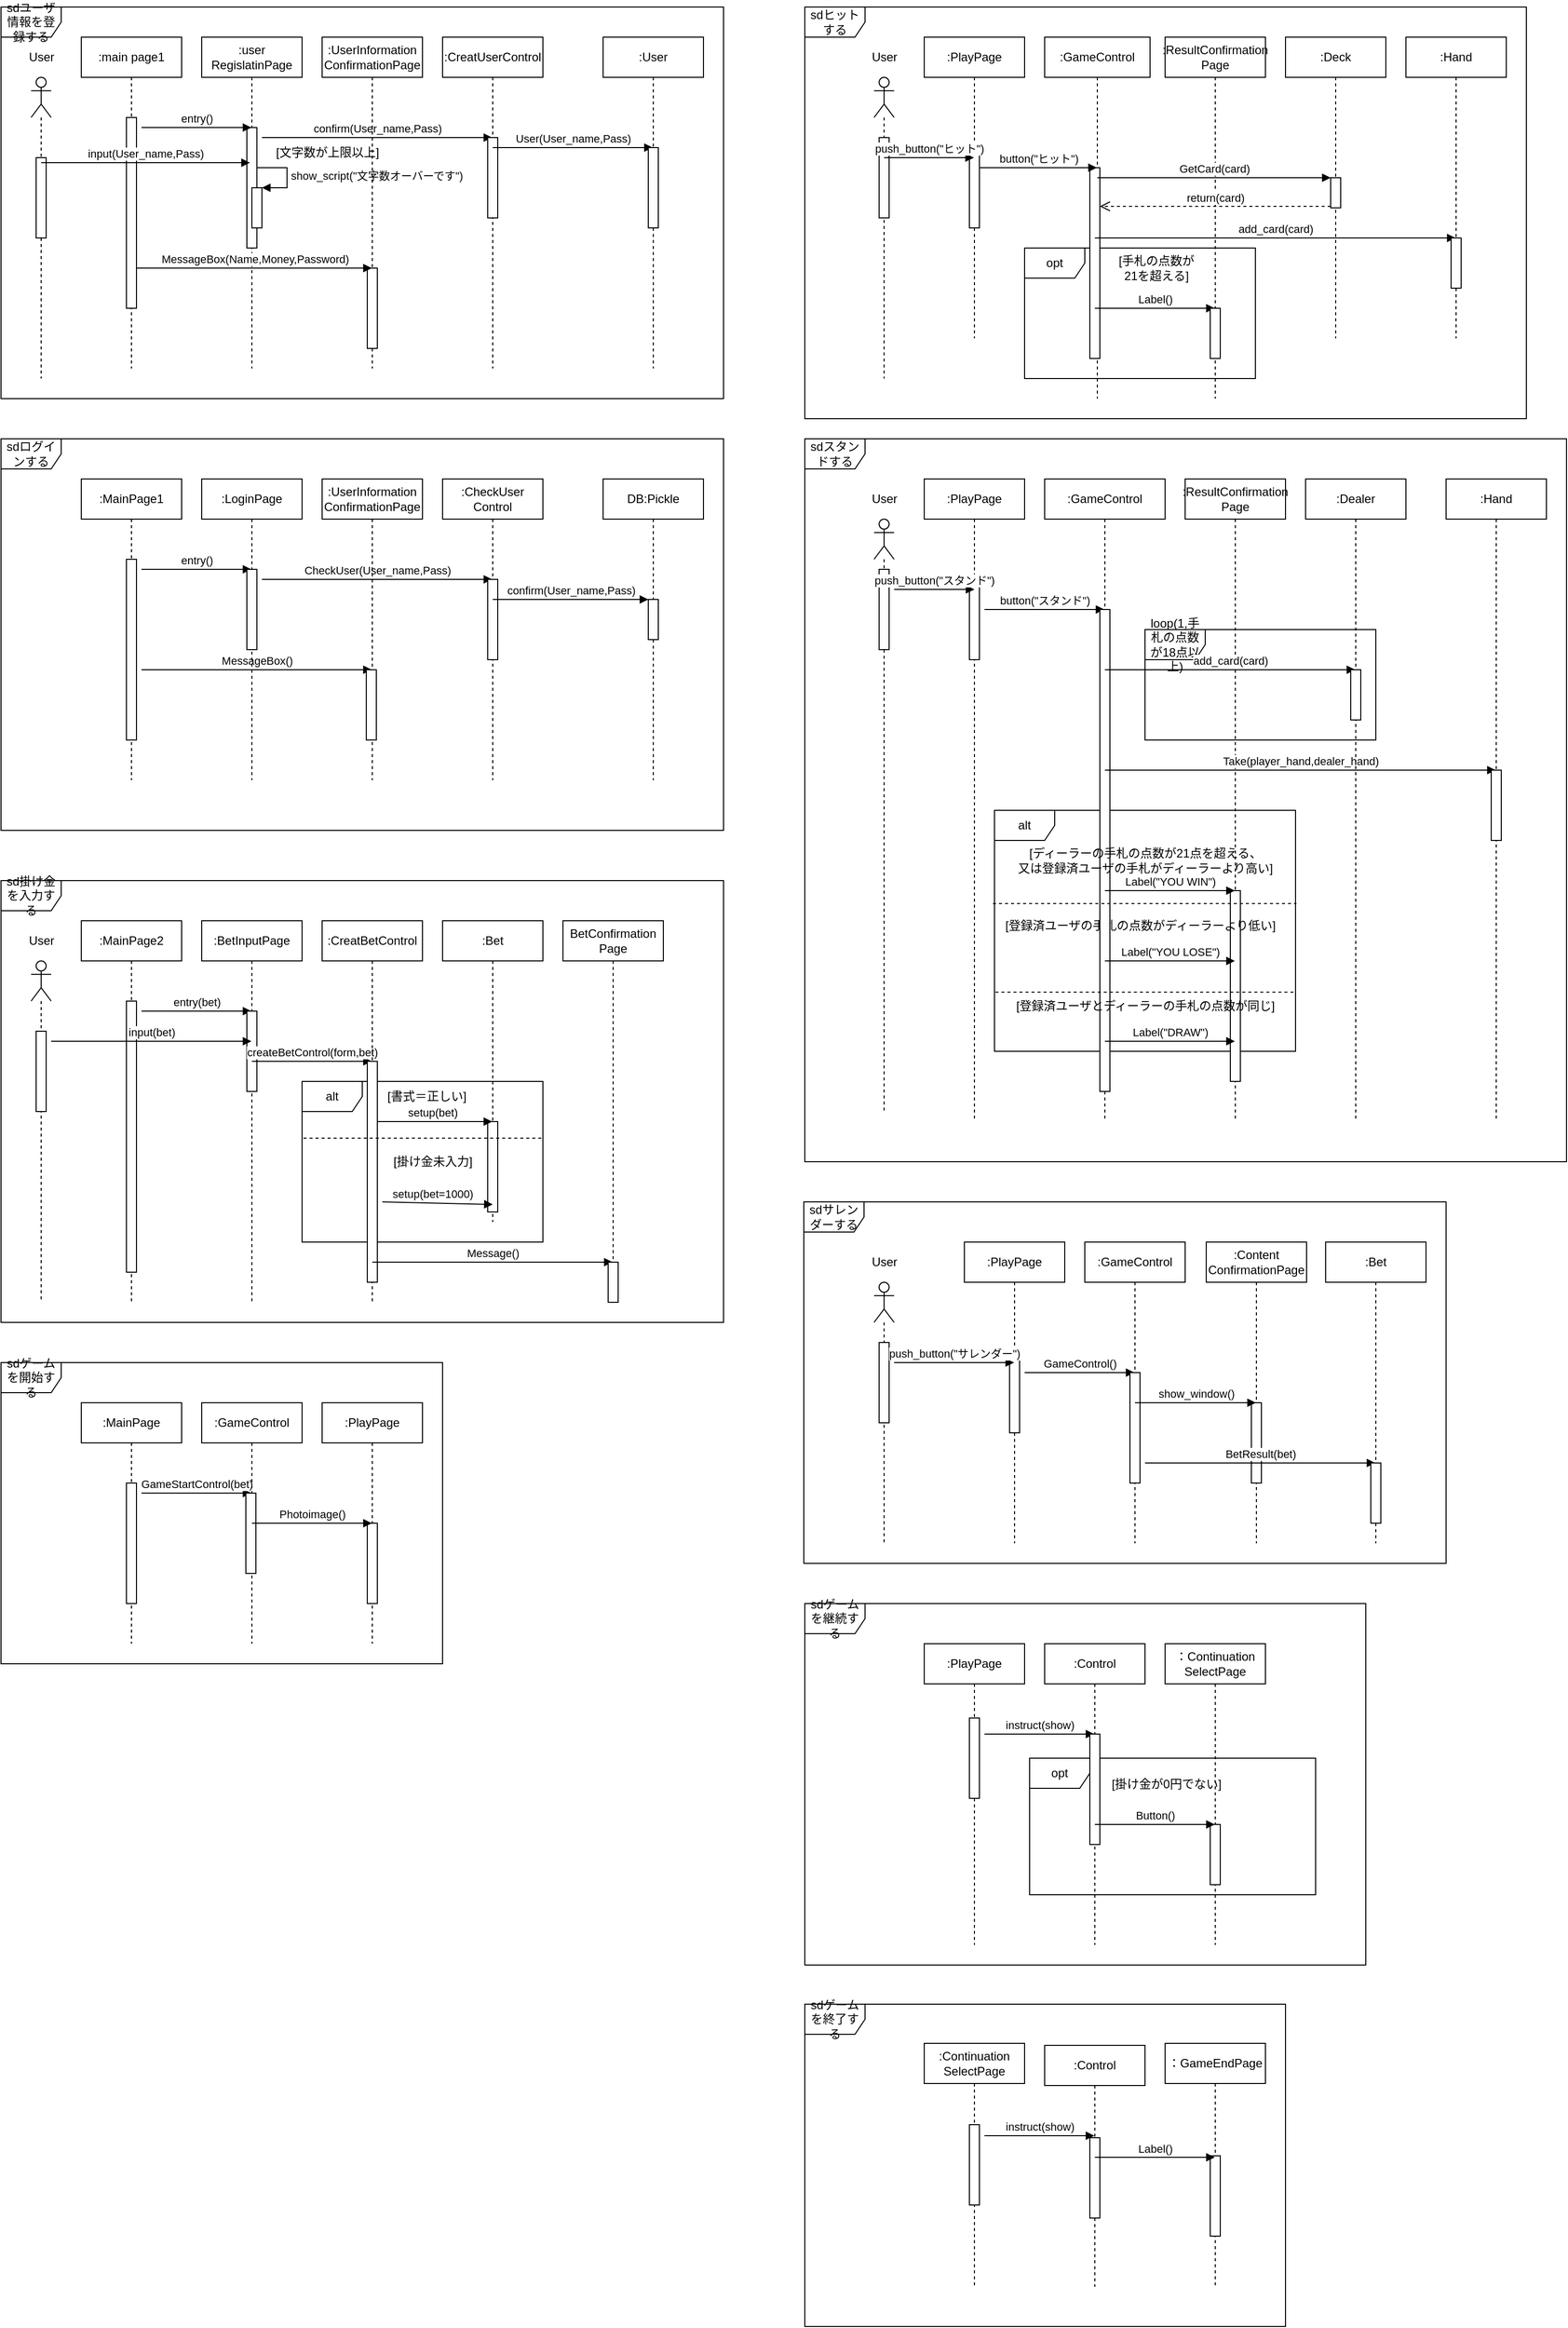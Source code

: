 <mxfile>
    <diagram id="DDbgb1lJPw_GepHiDn29" name="ページ1">
        <mxGraphModel dx="664" dy="449" grid="1" gridSize="10" guides="1" tooltips="1" connect="1" arrows="1" fold="1" page="1" pageScale="1" pageWidth="827" pageHeight="1169" background="#ffffff" math="0" shadow="0">
            <root>
                <mxCell id="0"/>
                <mxCell id="1" parent="0"/>
                <mxCell id="196" value="opt" style="shape=umlFrame;whiteSpace=wrap;html=1;" parent="1" vertex="1">
                    <mxGeometry x="1065" y="1754" width="285" height="136" as="geometry"/>
                </mxCell>
                <mxCell id="252" value="opt" style="shape=umlFrame;whiteSpace=wrap;html=1;" parent="1" vertex="1">
                    <mxGeometry x="1060" y="250" width="230" height="130" as="geometry"/>
                </mxCell>
                <mxCell id="97" value="alt" style="shape=umlFrame;whiteSpace=wrap;html=1;" parent="1" vertex="1">
                    <mxGeometry x="340" y="1080" width="240" height="160" as="geometry"/>
                </mxCell>
                <mxCell id="153" value="loop(1,手札の点数が18点以上)" style="shape=umlFrame;whiteSpace=wrap;html=1;" parent="1" vertex="1">
                    <mxGeometry x="1180" y="630" width="230" height="110" as="geometry"/>
                </mxCell>
                <mxCell id="253" value="sdヒットする" style="shape=umlFrame;whiteSpace=wrap;html=1;" parent="1" vertex="1">
                    <mxGeometry x="841" y="10" width="719" height="410" as="geometry"/>
                </mxCell>
                <mxCell id="208" value="sdゲームを終了する" style="shape=umlFrame;whiteSpace=wrap;html=1;" parent="1" vertex="1">
                    <mxGeometry x="841" y="1999" width="479" height="321" as="geometry"/>
                </mxCell>
                <mxCell id="199" value="sdゲームを継続する" style="shape=umlFrame;whiteSpace=wrap;html=1;" parent="1" vertex="1">
                    <mxGeometry x="841" y="1600" width="559" height="360" as="geometry"/>
                </mxCell>
                <mxCell id="186" value="sdサレンダーする" style="shape=umlFrame;whiteSpace=wrap;html=1;" parent="1" vertex="1">
                    <mxGeometry x="840" y="1200" width="640" height="360" as="geometry"/>
                </mxCell>
                <mxCell id="167" value="sdスタンドする" style="shape=umlFrame;whiteSpace=wrap;html=1;" parent="1" vertex="1">
                    <mxGeometry x="841" y="440" width="759" height="720" as="geometry"/>
                </mxCell>
                <mxCell id="102" value="sd掛け金を入力する" style="shape=umlFrame;whiteSpace=wrap;html=1;labelBackgroundColor=none;" parent="1" vertex="1">
                    <mxGeometry x="40" y="880" width="720" height="440" as="geometry"/>
                </mxCell>
                <mxCell id="57" value="sdログインする" style="shape=umlFrame;whiteSpace=wrap;html=1;" parent="1" vertex="1">
                    <mxGeometry x="40" y="440" width="720" height="390" as="geometry"/>
                </mxCell>
                <mxCell id="68" value="sdユーザ情報を登録する" style="shape=umlFrame;whiteSpace=wrap;html=1;" parent="1" vertex="1">
                    <mxGeometry x="40" y="10" width="720" height="390" as="geometry"/>
                </mxCell>
                <mxCell id="116" value="sdゲームを開始する" style="shape=umlFrame;whiteSpace=wrap;html=1;" parent="1" vertex="1">
                    <mxGeometry x="40" y="1360" width="440" height="300" as="geometry"/>
                </mxCell>
                <mxCell id="11" value=":main page1" style="shape=umlLifeline;perimeter=lifelinePerimeter;whiteSpace=wrap;html=1;container=1;collapsible=0;recursiveResize=0;outlineConnect=0;" parent="1" vertex="1">
                    <mxGeometry x="120" y="40" width="100" height="330" as="geometry"/>
                </mxCell>
                <mxCell id="15" value="" style="html=1;points=[];perimeter=orthogonalPerimeter;" parent="11" vertex="1">
                    <mxGeometry x="45" y="80" width="10" height="190" as="geometry"/>
                </mxCell>
                <mxCell id="12" value=":user RegislatinPage" style="shape=umlLifeline;perimeter=lifelinePerimeter;whiteSpace=wrap;html=1;container=1;collapsible=0;recursiveResize=0;outlineConnect=0;" parent="1" vertex="1">
                    <mxGeometry x="240" y="40" width="100" height="330" as="geometry"/>
                </mxCell>
                <mxCell id="16" value="" style="html=1;points=[];perimeter=orthogonalPerimeter;" parent="12" vertex="1">
                    <mxGeometry x="45" y="90" width="10" height="120" as="geometry"/>
                </mxCell>
                <mxCell id="20" value="confirm(User_name,Pass)" style="html=1;verticalAlign=bottom;endArrow=block;" parent="12" target="14" edge="1">
                    <mxGeometry width="80" relative="1" as="geometry">
                        <mxPoint x="60" y="100" as="sourcePoint"/>
                        <mxPoint x="140" y="100" as="targetPoint"/>
                    </mxGeometry>
                </mxCell>
                <mxCell id="27" value="" style="html=1;points=[];perimeter=orthogonalPerimeter;" parent="12" vertex="1">
                    <mxGeometry x="50" y="150" width="10" height="40" as="geometry"/>
                </mxCell>
                <mxCell id="28" value="show_script(&quot;文字数オーバーです&quot;)" style="edgeStyle=orthogonalEdgeStyle;html=1;align=left;spacingLeft=2;endArrow=block;rounded=0;entryX=1;entryY=0;" parent="12" target="27" edge="1">
                    <mxGeometry x="0.013" relative="1" as="geometry">
                        <mxPoint x="55" y="130" as="sourcePoint"/>
                        <Array as="points">
                            <mxPoint x="85" y="130"/>
                        </Array>
                        <mxPoint as="offset"/>
                    </mxGeometry>
                </mxCell>
                <mxCell id="13" value=":UserInformation&lt;br&gt;ConfirmationPage" style="shape=umlLifeline;perimeter=lifelinePerimeter;whiteSpace=wrap;html=1;container=1;collapsible=0;recursiveResize=0;outlineConnect=0;" parent="1" vertex="1">
                    <mxGeometry x="360" y="40" width="100" height="330" as="geometry"/>
                </mxCell>
                <mxCell id="32" value="" style="html=1;points=[];perimeter=orthogonalPerimeter;" parent="13" vertex="1">
                    <mxGeometry x="45" y="230" width="10" height="80" as="geometry"/>
                </mxCell>
                <mxCell id="31" value="[文字数が上限以上]" style="text;html=1;align=center;verticalAlign=middle;resizable=0;points=[];autosize=1;strokeColor=none;fillColor=none;" parent="13" vertex="1">
                    <mxGeometry x="-60" y="100" width="130" height="30" as="geometry"/>
                </mxCell>
                <mxCell id="14" value=":CreatUserControl" style="shape=umlLifeline;perimeter=lifelinePerimeter;whiteSpace=wrap;html=1;container=1;collapsible=0;recursiveResize=0;outlineConnect=0;" parent="1" vertex="1">
                    <mxGeometry x="480" y="40" width="100" height="330" as="geometry"/>
                </mxCell>
                <mxCell id="18" value="" style="html=1;points=[];perimeter=orthogonalPerimeter;" parent="14" vertex="1">
                    <mxGeometry x="45" y="100" width="10" height="80" as="geometry"/>
                </mxCell>
                <mxCell id="37" value="User(User_name,Pass)" style="html=1;verticalAlign=bottom;endArrow=block;" parent="14" target="35" edge="1">
                    <mxGeometry width="80" relative="1" as="geometry">
                        <mxPoint x="50" y="110" as="sourcePoint"/>
                        <mxPoint x="130" y="110" as="targetPoint"/>
                    </mxGeometry>
                </mxCell>
                <mxCell id="17" value="entry()" style="html=1;verticalAlign=bottom;endArrow=block;" parent="1" target="12" edge="1">
                    <mxGeometry width="80" relative="1" as="geometry">
                        <mxPoint x="180" y="130" as="sourcePoint"/>
                        <mxPoint x="310" y="130" as="targetPoint"/>
                    </mxGeometry>
                </mxCell>
                <mxCell id="33" value="MessageBox(Name,Money,Password)" style="html=1;verticalAlign=bottom;endArrow=block;" parent="1" target="13" edge="1">
                    <mxGeometry width="80" relative="1" as="geometry">
                        <mxPoint x="175" y="270" as="sourcePoint"/>
                        <mxPoint x="255" y="270" as="targetPoint"/>
                    </mxGeometry>
                </mxCell>
                <mxCell id="35" value=":User" style="shape=umlLifeline;perimeter=lifelinePerimeter;whiteSpace=wrap;html=1;container=1;collapsible=0;recursiveResize=0;outlineConnect=0;" parent="1" vertex="1">
                    <mxGeometry x="640" y="40" width="100" height="330" as="geometry"/>
                </mxCell>
                <mxCell id="36" value="" style="html=1;points=[];perimeter=orthogonalPerimeter;" parent="35" vertex="1">
                    <mxGeometry x="45" y="110" width="10" height="80" as="geometry"/>
                </mxCell>
                <mxCell id="39" value=":MainPage1" style="shape=umlLifeline;perimeter=lifelinePerimeter;whiteSpace=wrap;html=1;container=1;collapsible=0;recursiveResize=0;outlineConnect=0;" parent="1" vertex="1">
                    <mxGeometry x="120" y="480" width="100" height="300" as="geometry"/>
                </mxCell>
                <mxCell id="40" value="" style="html=1;points=[];perimeter=orthogonalPerimeter;" parent="39" vertex="1">
                    <mxGeometry x="45" y="80" width="10" height="180" as="geometry"/>
                </mxCell>
                <mxCell id="44" value="entry()" style="html=1;verticalAlign=bottom;endArrow=block;" parent="39" target="41" edge="1">
                    <mxGeometry width="80" relative="1" as="geometry">
                        <mxPoint x="60" y="90" as="sourcePoint"/>
                        <mxPoint x="140" y="90" as="targetPoint"/>
                    </mxGeometry>
                </mxCell>
                <mxCell id="56" value="MessageBox()" style="html=1;verticalAlign=bottom;endArrow=block;" parent="39" target="54" edge="1">
                    <mxGeometry x="0.002" width="80" relative="1" as="geometry">
                        <mxPoint x="60" y="190" as="sourcePoint"/>
                        <mxPoint x="140" y="190" as="targetPoint"/>
                        <mxPoint as="offset"/>
                    </mxGeometry>
                </mxCell>
                <mxCell id="41" value=":LoginPage" style="shape=umlLifeline;perimeter=lifelinePerimeter;whiteSpace=wrap;html=1;container=1;collapsible=0;recursiveResize=0;outlineConnect=0;" parent="1" vertex="1">
                    <mxGeometry x="240" y="480" width="100" height="300" as="geometry"/>
                </mxCell>
                <mxCell id="42" value="" style="html=1;points=[];perimeter=orthogonalPerimeter;" parent="41" vertex="1">
                    <mxGeometry x="45" y="90" width="10" height="80" as="geometry"/>
                </mxCell>
                <mxCell id="47" value="CheckUser(User_name,Pass)" style="html=1;verticalAlign=bottom;endArrow=block;" parent="41" target="45" edge="1">
                    <mxGeometry width="80" relative="1" as="geometry">
                        <mxPoint x="60" y="100" as="sourcePoint"/>
                        <mxPoint x="140" y="100" as="targetPoint"/>
                    </mxGeometry>
                </mxCell>
                <mxCell id="45" value=":CheckUser&lt;br&gt;Control" style="shape=umlLifeline;perimeter=lifelinePerimeter;whiteSpace=wrap;html=1;container=1;collapsible=0;recursiveResize=0;outlineConnect=0;" parent="1" vertex="1">
                    <mxGeometry x="480" y="480" width="100" height="300" as="geometry"/>
                </mxCell>
                <mxCell id="46" value="" style="html=1;points=[];perimeter=orthogonalPerimeter;" parent="45" vertex="1">
                    <mxGeometry x="45" y="100" width="10" height="80" as="geometry"/>
                </mxCell>
                <mxCell id="48" value="DB:Pickle" style="shape=umlLifeline;perimeter=lifelinePerimeter;whiteSpace=wrap;html=1;container=1;collapsible=0;recursiveResize=0;outlineConnect=0;" parent="1" vertex="1">
                    <mxGeometry x="640" y="480" width="100" height="300" as="geometry"/>
                </mxCell>
                <mxCell id="49" value="" style="html=1;points=[];perimeter=orthogonalPerimeter;" parent="48" vertex="1">
                    <mxGeometry x="45" y="120" width="10" height="40" as="geometry"/>
                </mxCell>
                <mxCell id="50" value="confirm(User_name,Pass)" style="html=1;verticalAlign=bottom;endArrow=block;entryX=0;entryY=0;" parent="1" source="45" target="49" edge="1">
                    <mxGeometry relative="1" as="geometry">
                        <mxPoint x="535" y="600" as="sourcePoint"/>
                    </mxGeometry>
                </mxCell>
                <mxCell id="54" value=":UserInformation&lt;br&gt;ConfirmationPage" style="shape=umlLifeline;perimeter=lifelinePerimeter;whiteSpace=wrap;html=1;container=1;collapsible=0;recursiveResize=0;outlineConnect=0;" parent="1" vertex="1">
                    <mxGeometry x="360" y="480" width="100" height="300" as="geometry"/>
                </mxCell>
                <mxCell id="55" value="" style="html=1;points=[];perimeter=orthogonalPerimeter;" parent="54" vertex="1">
                    <mxGeometry x="44" y="190" width="10" height="70" as="geometry"/>
                </mxCell>
                <mxCell id="58" value=":MainPage2" style="shape=umlLifeline;perimeter=lifelinePerimeter;whiteSpace=wrap;html=1;container=1;collapsible=0;recursiveResize=0;outlineConnect=0;" parent="1" vertex="1">
                    <mxGeometry x="120" y="920" width="100" height="380" as="geometry"/>
                </mxCell>
                <mxCell id="59" value="" style="html=1;points=[];perimeter=orthogonalPerimeter;" parent="58" vertex="1">
                    <mxGeometry x="45" y="80" width="10" height="270" as="geometry"/>
                </mxCell>
                <mxCell id="62" value="entry(bet)" style="html=1;verticalAlign=bottom;endArrow=block;" parent="58" target="60" edge="1">
                    <mxGeometry width="80" relative="1" as="geometry">
                        <mxPoint x="60" y="90" as="sourcePoint"/>
                        <mxPoint x="140" y="90" as="targetPoint"/>
                    </mxGeometry>
                </mxCell>
                <mxCell id="60" value=":BetInputPage" style="shape=umlLifeline;perimeter=lifelinePerimeter;whiteSpace=wrap;html=1;container=1;collapsible=0;recursiveResize=0;outlineConnect=0;" parent="1" vertex="1">
                    <mxGeometry x="240" y="920" width="100" height="380" as="geometry"/>
                </mxCell>
                <mxCell id="61" value="" style="html=1;points=[];perimeter=orthogonalPerimeter;" parent="60" vertex="1">
                    <mxGeometry x="45" y="90" width="10" height="80" as="geometry"/>
                </mxCell>
                <mxCell id="76" value="createBetControl(form,bet)" style="html=1;verticalAlign=bottom;endArrow=block;" parent="60" target="74" edge="1">
                    <mxGeometry width="80" relative="1" as="geometry">
                        <mxPoint x="50" y="140" as="sourcePoint"/>
                        <mxPoint x="130" y="140" as="targetPoint"/>
                    </mxGeometry>
                </mxCell>
                <mxCell id="63" value="" style="shape=umlLifeline;participant=umlActor;perimeter=lifelinePerimeter;whiteSpace=wrap;html=1;container=1;collapsible=0;recursiveResize=0;verticalAlign=top;spacingTop=36;outlineConnect=0;" parent="1" vertex="1">
                    <mxGeometry x="70" y="80" width="20" height="300" as="geometry"/>
                </mxCell>
                <mxCell id="64" value="" style="html=1;points=[];perimeter=orthogonalPerimeter;" parent="63" vertex="1">
                    <mxGeometry x="5" y="80" width="10" height="80" as="geometry"/>
                </mxCell>
                <mxCell id="65" value="input(User_name,Pass)" style="html=1;verticalAlign=bottom;endArrow=block;entryX=0.3;entryY=0.292;entryDx=0;entryDy=0;entryPerimeter=0;" parent="1" source="63" target="16" edge="1">
                    <mxGeometry width="80" relative="1" as="geometry">
                        <mxPoint x="85" y="150" as="sourcePoint"/>
                        <mxPoint x="290" y="170" as="targetPoint"/>
                    </mxGeometry>
                </mxCell>
                <mxCell id="66" value="User" style="text;html=1;align=center;verticalAlign=middle;resizable=0;points=[];autosize=1;strokeColor=none;fillColor=none;" parent="1" vertex="1">
                    <mxGeometry x="55" y="45" width="50" height="30" as="geometry"/>
                </mxCell>
                <mxCell id="69" value="" style="shape=umlLifeline;participant=umlActor;perimeter=lifelinePerimeter;whiteSpace=wrap;html=1;container=1;collapsible=0;recursiveResize=0;verticalAlign=top;spacingTop=36;outlineConnect=0;" parent="1" vertex="1">
                    <mxGeometry x="70" y="960" width="20" height="340" as="geometry"/>
                </mxCell>
                <mxCell id="71" value="" style="html=1;points=[];perimeter=orthogonalPerimeter;" parent="69" vertex="1">
                    <mxGeometry x="5" y="70" width="10" height="80" as="geometry"/>
                </mxCell>
                <mxCell id="70" value="User" style="text;html=1;align=center;verticalAlign=middle;resizable=0;points=[];autosize=1;strokeColor=none;fillColor=none;" parent="1" vertex="1">
                    <mxGeometry x="55" y="925" width="50" height="30" as="geometry"/>
                </mxCell>
                <mxCell id="72" value="input(bet)" style="html=1;verticalAlign=bottom;endArrow=block;" parent="1" target="60" edge="1">
                    <mxGeometry width="80" relative="1" as="geometry">
                        <mxPoint x="90" y="1040" as="sourcePoint"/>
                        <mxPoint x="170" y="1040" as="targetPoint"/>
                    </mxGeometry>
                </mxCell>
                <mxCell id="74" value=":CreatBetControl" style="shape=umlLifeline;perimeter=lifelinePerimeter;whiteSpace=wrap;html=1;container=1;collapsible=0;recursiveResize=0;outlineConnect=0;" parent="1" vertex="1">
                    <mxGeometry x="360" y="920" width="100" height="380" as="geometry"/>
                </mxCell>
                <mxCell id="75" value="" style="html=1;points=[];perimeter=orthogonalPerimeter;" parent="74" vertex="1">
                    <mxGeometry x="45" y="140" width="10" height="220" as="geometry"/>
                </mxCell>
                <mxCell id="262" value="Message()" style="html=1;verticalAlign=bottom;endArrow=block;" parent="74" target="98" edge="1">
                    <mxGeometry x="0.002" width="80" relative="1" as="geometry">
                        <mxPoint x="50" y="340" as="sourcePoint"/>
                        <mxPoint x="130" y="340" as="targetPoint"/>
                        <mxPoint as="offset"/>
                    </mxGeometry>
                </mxCell>
                <mxCell id="77" value=":Bet" style="shape=umlLifeline;perimeter=lifelinePerimeter;whiteSpace=wrap;html=1;container=1;collapsible=0;recursiveResize=0;outlineConnect=0;" parent="1" vertex="1">
                    <mxGeometry x="480" y="920" width="100" height="300" as="geometry"/>
                </mxCell>
                <mxCell id="78" value="" style="html=1;points=[];perimeter=orthogonalPerimeter;" parent="77" vertex="1">
                    <mxGeometry x="45" y="200" width="10" height="90" as="geometry"/>
                </mxCell>
                <mxCell id="86" value="setup(bet)" style="html=1;verticalAlign=bottom;endArrow=block;" parent="77" target="77" edge="1">
                    <mxGeometry x="-0.039" width="80" relative="1" as="geometry">
                        <mxPoint x="-65" y="200" as="sourcePoint"/>
                        <mxPoint x="35" y="200" as="targetPoint"/>
                        <mxPoint as="offset"/>
                    </mxGeometry>
                </mxCell>
                <mxCell id="88" value="setup(bet=1000)" style="html=1;verticalAlign=bottom;endArrow=block;entryX=0.5;entryY=0.917;entryDx=0;entryDy=0;entryPerimeter=0;" parent="77" target="78" edge="1">
                    <mxGeometry x="-0.091" width="80" relative="1" as="geometry">
                        <mxPoint x="-60" y="280" as="sourcePoint"/>
                        <mxPoint x="40" y="280" as="targetPoint"/>
                        <mxPoint as="offset"/>
                    </mxGeometry>
                </mxCell>
                <mxCell id="92" value="" style="endArrow=none;dashed=1;html=1;exitX=0.006;exitY=0.377;exitDx=0;exitDy=0;exitPerimeter=0;entryX=0.998;entryY=0.377;entryDx=0;entryDy=0;entryPerimeter=0;" parent="1" edge="1">
                    <mxGeometry width="50" height="50" relative="1" as="geometry">
                        <mxPoint x="341.44" y="1136.55" as="sourcePoint"/>
                        <mxPoint x="579.52" y="1136.55" as="targetPoint"/>
                    </mxGeometry>
                </mxCell>
                <mxCell id="98" value="BetConfirmation&lt;br&gt;Page" style="shape=umlLifeline;perimeter=lifelinePerimeter;whiteSpace=wrap;html=1;container=1;collapsible=0;recursiveResize=0;outlineConnect=0;" parent="1" vertex="1">
                    <mxGeometry x="600" y="920" width="100" height="380" as="geometry"/>
                </mxCell>
                <mxCell id="99" value="" style="html=1;points=[];perimeter=orthogonalPerimeter;" parent="98" vertex="1">
                    <mxGeometry x="45" y="340" width="10" height="40" as="geometry"/>
                </mxCell>
                <mxCell id="103" value=":MainPage" style="shape=umlLifeline;perimeter=lifelinePerimeter;whiteSpace=wrap;html=1;container=1;collapsible=0;recursiveResize=0;outlineConnect=0;" parent="1" vertex="1">
                    <mxGeometry x="120" y="1400" width="100" height="240" as="geometry"/>
                </mxCell>
                <mxCell id="106" value="" style="html=1;points=[];perimeter=orthogonalPerimeter;" parent="103" vertex="1">
                    <mxGeometry x="45" y="80" width="10" height="120" as="geometry"/>
                </mxCell>
                <mxCell id="111" value="GameStartControl(bet)" style="html=1;verticalAlign=bottom;endArrow=block;" parent="103" target="105" edge="1">
                    <mxGeometry width="80" relative="1" as="geometry">
                        <mxPoint x="60" y="90" as="sourcePoint"/>
                        <mxPoint x="140" y="90" as="targetPoint"/>
                    </mxGeometry>
                </mxCell>
                <mxCell id="104" value=":PlayPage" style="shape=umlLifeline;perimeter=lifelinePerimeter;whiteSpace=wrap;html=1;container=1;collapsible=0;recursiveResize=0;outlineConnect=0;" parent="1" vertex="1">
                    <mxGeometry x="360" y="1400" width="100" height="240" as="geometry"/>
                </mxCell>
                <mxCell id="107" value="" style="html=1;points=[];perimeter=orthogonalPerimeter;" parent="104" vertex="1">
                    <mxGeometry x="45" y="120" width="10" height="80" as="geometry"/>
                </mxCell>
                <mxCell id="105" value=":GameControl" style="shape=umlLifeline;perimeter=lifelinePerimeter;whiteSpace=wrap;html=1;container=1;collapsible=0;recursiveResize=0;outlineConnect=0;" parent="1" vertex="1">
                    <mxGeometry x="240" y="1400" width="100" height="240" as="geometry"/>
                </mxCell>
                <mxCell id="110" value="" style="html=1;points=[];perimeter=orthogonalPerimeter;" parent="105" vertex="1">
                    <mxGeometry x="44" y="90" width="10" height="80" as="geometry"/>
                </mxCell>
                <mxCell id="263" value="Photoimage()" style="html=1;verticalAlign=bottom;endArrow=block;" parent="105" target="104" edge="1">
                    <mxGeometry x="0.004" width="80" relative="1" as="geometry">
                        <mxPoint x="50" y="120" as="sourcePoint"/>
                        <mxPoint x="130" y="120" as="targetPoint"/>
                        <mxPoint as="offset"/>
                    </mxGeometry>
                </mxCell>
                <mxCell id="138" value=":PlayPage" style="shape=umlLifeline;perimeter=lifelinePerimeter;whiteSpace=wrap;html=1;container=1;collapsible=0;recursiveResize=0;outlineConnect=0;" parent="1" vertex="1">
                    <mxGeometry x="960" y="480" width="100" height="640" as="geometry"/>
                </mxCell>
                <mxCell id="142" value="" style="html=1;points=[];perimeter=orthogonalPerimeter;" parent="138" vertex="1">
                    <mxGeometry x="45" y="100" width="10" height="80" as="geometry"/>
                </mxCell>
                <mxCell id="149" value="button(&quot;スタンド&quot;)" style="html=1;verticalAlign=bottom;endArrow=block;" parent="138" target="145" edge="1">
                    <mxGeometry width="80" relative="1" as="geometry">
                        <mxPoint x="60" y="130" as="sourcePoint"/>
                        <mxPoint x="140" y="130" as="targetPoint"/>
                    </mxGeometry>
                </mxCell>
                <mxCell id="257" value="alt" style="shape=umlFrame;whiteSpace=wrap;html=1;" parent="138" vertex="1">
                    <mxGeometry x="70" y="330" width="300" height="240" as="geometry"/>
                </mxCell>
                <mxCell id="139" value="" style="shape=umlLifeline;participant=umlActor;perimeter=lifelinePerimeter;whiteSpace=wrap;html=1;container=1;collapsible=0;recursiveResize=0;verticalAlign=top;spacingTop=36;outlineConnect=0;" parent="1" vertex="1">
                    <mxGeometry x="910" y="520" width="20" height="590" as="geometry"/>
                </mxCell>
                <mxCell id="141" value="" style="html=1;points=[];perimeter=orthogonalPerimeter;" parent="139" vertex="1">
                    <mxGeometry x="5" y="50" width="10" height="80" as="geometry"/>
                </mxCell>
                <mxCell id="140" value="User" style="text;html=1;align=center;verticalAlign=middle;resizable=0;points=[];autosize=1;strokeColor=none;fillColor=none;" parent="1" vertex="1">
                    <mxGeometry x="895" y="485" width="50" height="30" as="geometry"/>
                </mxCell>
                <mxCell id="143" value="push_button(&quot;スタンド&quot;)" style="html=1;verticalAlign=bottom;endArrow=block;" parent="1" edge="1">
                    <mxGeometry width="80" relative="1" as="geometry">
                        <mxPoint x="930" y="590" as="sourcePoint"/>
                        <mxPoint x="1010" y="590" as="targetPoint"/>
                    </mxGeometry>
                </mxCell>
                <mxCell id="144" value=":ResultConfirmation&lt;br&gt;Page" style="shape=umlLifeline;perimeter=lifelinePerimeter;whiteSpace=wrap;html=1;container=1;collapsible=0;recursiveResize=0;outlineConnect=0;" parent="1" vertex="1">
                    <mxGeometry x="1220" y="480" width="100" height="640" as="geometry"/>
                </mxCell>
                <mxCell id="156" value="" style="html=1;points=[];perimeter=orthogonalPerimeter;" parent="144" vertex="1">
                    <mxGeometry x="45" y="410" width="10" height="190" as="geometry"/>
                </mxCell>
                <mxCell id="162" value="[登録済ユーザの手札の点数がディーラーより低い]" style="text;html=1;align=center;verticalAlign=middle;resizable=0;points=[];autosize=1;strokeColor=none;fillColor=none;" parent="144" vertex="1">
                    <mxGeometry x="-190" y="430" width="290" height="30" as="geometry"/>
                </mxCell>
                <mxCell id="145" value=":GameControl" style="shape=umlLifeline;perimeter=lifelinePerimeter;whiteSpace=wrap;html=1;container=1;collapsible=0;recursiveResize=0;outlineConnect=0;" parent="1" vertex="1">
                    <mxGeometry x="1080" y="480" width="120" height="640" as="geometry"/>
                </mxCell>
                <mxCell id="148" value="" style="html=1;points=[];perimeter=orthogonalPerimeter;" parent="145" vertex="1">
                    <mxGeometry x="55" y="130" width="10" height="480" as="geometry"/>
                </mxCell>
                <mxCell id="152" value="add_card(card)" style="html=1;verticalAlign=bottom;endArrow=block;" parent="145" target="146" edge="1">
                    <mxGeometry width="80" relative="1" as="geometry">
                        <mxPoint x="60" y="190" as="sourcePoint"/>
                        <mxPoint x="140" y="190" as="targetPoint"/>
                    </mxGeometry>
                </mxCell>
                <mxCell id="155" value="Take(player_hand,dealer_hand)" style="html=1;verticalAlign=bottom;endArrow=block;" parent="145" target="147" edge="1">
                    <mxGeometry width="80" relative="1" as="geometry">
                        <mxPoint x="60" y="290" as="sourcePoint"/>
                        <mxPoint x="140" y="290" as="targetPoint"/>
                    </mxGeometry>
                </mxCell>
                <mxCell id="255" value="Label(&quot;YOU LOSE&quot;)" style="html=1;verticalAlign=bottom;endArrow=block;" parent="145" target="144" edge="1">
                    <mxGeometry width="80" relative="1" as="geometry">
                        <mxPoint x="60" y="480" as="sourcePoint"/>
                        <mxPoint x="140" y="480" as="targetPoint"/>
                    </mxGeometry>
                </mxCell>
                <mxCell id="256" value="Label(&quot;DRAW&quot;)" style="html=1;verticalAlign=bottom;endArrow=block;" parent="145" target="144" edge="1">
                    <mxGeometry width="80" relative="1" as="geometry">
                        <mxPoint x="60" y="560" as="sourcePoint"/>
                        <mxPoint x="140" y="560" as="targetPoint"/>
                    </mxGeometry>
                </mxCell>
                <mxCell id="146" value=":Dealer" style="shape=umlLifeline;perimeter=lifelinePerimeter;whiteSpace=wrap;html=1;container=1;collapsible=0;recursiveResize=0;outlineConnect=0;" parent="1" vertex="1">
                    <mxGeometry x="1340" y="480" width="100" height="640" as="geometry"/>
                </mxCell>
                <mxCell id="150" value="" style="html=1;points=[];perimeter=orthogonalPerimeter;" parent="146" vertex="1">
                    <mxGeometry x="45" y="190" width="10" height="50" as="geometry"/>
                </mxCell>
                <mxCell id="147" value=":Hand" style="shape=umlLifeline;perimeter=lifelinePerimeter;whiteSpace=wrap;html=1;container=1;collapsible=0;recursiveResize=0;outlineConnect=0;" parent="1" vertex="1">
                    <mxGeometry x="1480" y="480" width="100" height="640" as="geometry"/>
                </mxCell>
                <mxCell id="154" value="" style="html=1;points=[];perimeter=orthogonalPerimeter;" parent="147" vertex="1">
                    <mxGeometry x="45" y="290" width="10" height="70" as="geometry"/>
                </mxCell>
                <mxCell id="160" value="[ディーラーの手札の点数が21点を超える、&lt;br&gt;又は登録済ユーザの手札がディーラーより高い]" style="text;html=1;align=center;verticalAlign=middle;resizable=0;points=[];autosize=1;strokeColor=none;fillColor=none;" parent="1" vertex="1">
                    <mxGeometry x="1040" y="840" width="280" height="40" as="geometry"/>
                </mxCell>
                <mxCell id="161" value="" style="endArrow=none;dashed=1;html=1;exitX=-0.005;exitY=0.298;exitDx=0;exitDy=0;exitPerimeter=0;entryX=1.003;entryY=0.298;entryDx=0;entryDy=0;entryPerimeter=0;" parent="1" edge="1">
                    <mxGeometry width="50" height="50" relative="1" as="geometry">
                        <mxPoint x="1028.5" y="902.91" as="sourcePoint"/>
                        <mxPoint x="1330.9" y="902.91" as="targetPoint"/>
                    </mxGeometry>
                </mxCell>
                <mxCell id="164" value="[登録済ユーザとディーラーの手札の点数が同じ]" style="text;html=1;align=center;verticalAlign=middle;resizable=0;points=[];autosize=1;strokeColor=none;fillColor=none;" parent="1" vertex="1">
                    <mxGeometry x="1040" y="990" width="280" height="30" as="geometry"/>
                </mxCell>
                <mxCell id="166" value="" style="endArrow=none;dashed=1;html=1;exitX=0.003;exitY=0.597;exitDx=0;exitDy=0;exitPerimeter=0;entryX=0.995;entryY=0.597;entryDx=0;entryDy=0;entryPerimeter=0;" parent="1" edge="1">
                    <mxGeometry width="50" height="50" relative="1" as="geometry">
                        <mxPoint x="1030.9" y="991.115" as="sourcePoint"/>
                        <mxPoint x="1328.5" y="991.115" as="targetPoint"/>
                    </mxGeometry>
                </mxCell>
                <mxCell id="168" value="" style="shape=umlLifeline;participant=umlActor;perimeter=lifelinePerimeter;whiteSpace=wrap;html=1;container=1;collapsible=0;recursiveResize=0;verticalAlign=top;spacingTop=36;outlineConnect=0;" parent="1" vertex="1">
                    <mxGeometry x="910" y="1280" width="20" height="260" as="geometry"/>
                </mxCell>
                <mxCell id="174" value="" style="html=1;points=[];perimeter=orthogonalPerimeter;" parent="168" vertex="1">
                    <mxGeometry x="5" y="60" width="10" height="80" as="geometry"/>
                </mxCell>
                <mxCell id="169" value="User" style="text;html=1;align=center;verticalAlign=middle;resizable=0;points=[];autosize=1;strokeColor=none;fillColor=none;" parent="1" vertex="1">
                    <mxGeometry x="895" y="1245" width="50" height="30" as="geometry"/>
                </mxCell>
                <mxCell id="172" value=":PlayPage" style="shape=umlLifeline;perimeter=lifelinePerimeter;whiteSpace=wrap;html=1;container=1;collapsible=0;recursiveResize=0;outlineConnect=0;" parent="1" vertex="1">
                    <mxGeometry x="1000" y="1240" width="100" height="300" as="geometry"/>
                </mxCell>
                <mxCell id="176" value="" style="html=1;points=[];perimeter=orthogonalPerimeter;" parent="172" vertex="1">
                    <mxGeometry x="45" y="110" width="10" height="80" as="geometry"/>
                </mxCell>
                <mxCell id="179" value="GameControl()" style="html=1;verticalAlign=bottom;endArrow=block;" parent="172" target="175" edge="1">
                    <mxGeometry width="80" relative="1" as="geometry">
                        <mxPoint x="60" y="130" as="sourcePoint"/>
                        <mxPoint x="140" y="130" as="targetPoint"/>
                    </mxGeometry>
                </mxCell>
                <mxCell id="173" value=":Content&lt;br&gt;ConfirmationPage" style="shape=umlLifeline;perimeter=lifelinePerimeter;whiteSpace=wrap;html=1;container=1;collapsible=0;recursiveResize=0;outlineConnect=0;" parent="1" vertex="1">
                    <mxGeometry x="1241" y="1240" width="100" height="300" as="geometry"/>
                </mxCell>
                <mxCell id="180" value="" style="html=1;points=[];perimeter=orthogonalPerimeter;" parent="173" vertex="1">
                    <mxGeometry x="45" y="160" width="10" height="80" as="geometry"/>
                </mxCell>
                <mxCell id="175" value=":GameControl" style="shape=umlLifeline;perimeter=lifelinePerimeter;whiteSpace=wrap;html=1;container=1;collapsible=0;recursiveResize=0;outlineConnect=0;" parent="1" vertex="1">
                    <mxGeometry x="1120" y="1240" width="100" height="300" as="geometry"/>
                </mxCell>
                <mxCell id="178" value="" style="html=1;points=[];perimeter=orthogonalPerimeter;" parent="175" vertex="1">
                    <mxGeometry x="45" y="130" width="10" height="110" as="geometry"/>
                </mxCell>
                <mxCell id="185" value="BetResult(bet)" style="html=1;verticalAlign=bottom;endArrow=block;" parent="175" target="183" edge="1">
                    <mxGeometry width="80" relative="1" as="geometry">
                        <mxPoint x="60" y="220" as="sourcePoint"/>
                        <mxPoint x="140" y="220" as="targetPoint"/>
                    </mxGeometry>
                </mxCell>
                <mxCell id="258" value="show_window()" style="html=1;verticalAlign=bottom;endArrow=block;" parent="175" target="173" edge="1">
                    <mxGeometry width="80" relative="1" as="geometry">
                        <mxPoint x="50" y="160" as="sourcePoint"/>
                        <mxPoint x="130" y="160" as="targetPoint"/>
                    </mxGeometry>
                </mxCell>
                <mxCell id="177" value="push_button(&quot;サレンダー&quot;)" style="html=1;verticalAlign=bottom;endArrow=block;" parent="1" target="172" edge="1">
                    <mxGeometry width="80" relative="1" as="geometry">
                        <mxPoint x="930" y="1360" as="sourcePoint"/>
                        <mxPoint x="1010" y="1360" as="targetPoint"/>
                    </mxGeometry>
                </mxCell>
                <mxCell id="183" value=":Bet" style="shape=umlLifeline;perimeter=lifelinePerimeter;whiteSpace=wrap;html=1;container=1;collapsible=0;recursiveResize=0;outlineConnect=0;" parent="1" vertex="1">
                    <mxGeometry x="1360" y="1240" width="100" height="300" as="geometry"/>
                </mxCell>
                <mxCell id="184" value="" style="html=1;points=[];perimeter=orthogonalPerimeter;" parent="183" vertex="1">
                    <mxGeometry x="45" y="220" width="10" height="60" as="geometry"/>
                </mxCell>
                <mxCell id="187" value=":PlayPage" style="shape=umlLifeline;perimeter=lifelinePerimeter;whiteSpace=wrap;html=1;container=1;collapsible=0;recursiveResize=0;outlineConnect=0;" parent="1" vertex="1">
                    <mxGeometry x="960" y="1640" width="100" height="300" as="geometry"/>
                </mxCell>
                <mxCell id="190" value="" style="html=1;points=[];perimeter=orthogonalPerimeter;" parent="187" vertex="1">
                    <mxGeometry x="45" y="74" width="10" height="80" as="geometry"/>
                </mxCell>
                <mxCell id="193" value="instruct(show)" style="html=1;verticalAlign=bottom;endArrow=block;" parent="187" target="189" edge="1">
                    <mxGeometry width="80" relative="1" as="geometry">
                        <mxPoint x="60" y="90" as="sourcePoint"/>
                        <mxPoint x="140" y="90" as="targetPoint"/>
                    </mxGeometry>
                </mxCell>
                <mxCell id="188" value="：Continuation&lt;br&gt;SelectPage" style="shape=umlLifeline;perimeter=lifelinePerimeter;whiteSpace=wrap;html=1;container=1;collapsible=0;recursiveResize=0;outlineConnect=0;" parent="1" vertex="1">
                    <mxGeometry x="1200" y="1640" width="100" height="300" as="geometry"/>
                </mxCell>
                <mxCell id="192" value="" style="html=1;points=[];perimeter=orthogonalPerimeter;" parent="188" vertex="1">
                    <mxGeometry x="45" y="180" width="10" height="60" as="geometry"/>
                </mxCell>
                <mxCell id="189" value=":Control" style="shape=umlLifeline;perimeter=lifelinePerimeter;whiteSpace=wrap;html=1;container=1;collapsible=0;recursiveResize=0;outlineConnect=0;" parent="1" vertex="1">
                    <mxGeometry x="1080" y="1640" width="100" height="300" as="geometry"/>
                </mxCell>
                <mxCell id="191" value="" style="html=1;points=[];perimeter=orthogonalPerimeter;" parent="189" vertex="1">
                    <mxGeometry x="45" y="90" width="10" height="110" as="geometry"/>
                </mxCell>
                <mxCell id="259" value="Button()" style="html=1;verticalAlign=bottom;endArrow=block;" parent="189" target="188" edge="1">
                    <mxGeometry width="80" relative="1" as="geometry">
                        <mxPoint x="50" y="180" as="sourcePoint"/>
                        <mxPoint x="130" y="180" as="targetPoint"/>
                    </mxGeometry>
                </mxCell>
                <mxCell id="195" value="[掛け金が0円でない]" style="text;html=1;align=center;verticalAlign=middle;resizable=0;points=[];autosize=1;strokeColor=none;fillColor=none;" parent="1" vertex="1">
                    <mxGeometry x="1135.5" y="1765" width="130" height="30" as="geometry"/>
                </mxCell>
                <mxCell id="200" value=":Continuation&lt;br&gt;SelectPage" style="shape=umlLifeline;perimeter=lifelinePerimeter;whiteSpace=wrap;html=1;container=1;collapsible=0;recursiveResize=0;outlineConnect=0;" parent="1" vertex="1">
                    <mxGeometry x="960" y="2038" width="100" height="242" as="geometry"/>
                </mxCell>
                <mxCell id="203" value="" style="html=1;points=[];perimeter=orthogonalPerimeter;" parent="200" vertex="1">
                    <mxGeometry x="45" y="81" width="10" height="80" as="geometry"/>
                </mxCell>
                <mxCell id="206" value="instruct(show)" style="html=1;verticalAlign=bottom;endArrow=block;" parent="200" target="202" edge="1">
                    <mxGeometry width="80" relative="1" as="geometry">
                        <mxPoint x="60" y="92" as="sourcePoint"/>
                        <mxPoint x="140" y="92" as="targetPoint"/>
                    </mxGeometry>
                </mxCell>
                <mxCell id="201" value="：GameEndPage" style="shape=umlLifeline;perimeter=lifelinePerimeter;whiteSpace=wrap;html=1;container=1;collapsible=0;recursiveResize=0;outlineConnect=0;" parent="1" vertex="1">
                    <mxGeometry x="1200" y="2038" width="100" height="242" as="geometry"/>
                </mxCell>
                <mxCell id="205" value="" style="html=1;points=[];perimeter=orthogonalPerimeter;" parent="201" vertex="1">
                    <mxGeometry x="45" y="112" width="10" height="80" as="geometry"/>
                </mxCell>
                <mxCell id="202" value=":Control" style="shape=umlLifeline;perimeter=lifelinePerimeter;whiteSpace=wrap;html=1;container=1;collapsible=0;recursiveResize=0;outlineConnect=0;" parent="1" vertex="1">
                    <mxGeometry x="1080" y="2040" width="100" height="240.5" as="geometry"/>
                </mxCell>
                <mxCell id="204" value="" style="html=1;points=[];perimeter=orthogonalPerimeter;" parent="202" vertex="1">
                    <mxGeometry x="45" y="92" width="10" height="80" as="geometry"/>
                </mxCell>
                <mxCell id="261" value="Label()" style="html=1;verticalAlign=bottom;endArrow=block;" parent="202" target="201" edge="1">
                    <mxGeometry width="80" relative="1" as="geometry">
                        <mxPoint x="50" y="111.5" as="sourcePoint"/>
                        <mxPoint x="130" y="111.5" as="targetPoint"/>
                    </mxGeometry>
                </mxCell>
                <mxCell id="95" value="[掛け金未入力]" style="text;html=1;align=center;verticalAlign=middle;resizable=0;points=[];autosize=1;strokeColor=none;fillColor=none;" parent="1" vertex="1">
                    <mxGeometry x="420" y="1145" width="100" height="30" as="geometry"/>
                </mxCell>
                <mxCell id="232" value=":PlayPage" style="shape=umlLifeline;perimeter=lifelinePerimeter;whiteSpace=wrap;html=1;container=1;collapsible=0;recursiveResize=0;outlineConnect=0;" parent="1" vertex="1">
                    <mxGeometry x="960" y="40" width="100" height="300" as="geometry"/>
                </mxCell>
                <mxCell id="233" value="" style="html=1;points=[];perimeter=orthogonalPerimeter;" parent="232" vertex="1">
                    <mxGeometry x="45" y="110" width="10" height="80" as="geometry"/>
                </mxCell>
                <mxCell id="234" value="" style="shape=umlLifeline;participant=umlActor;perimeter=lifelinePerimeter;whiteSpace=wrap;html=1;container=1;collapsible=0;recursiveResize=0;verticalAlign=top;spacingTop=36;outlineConnect=0;" parent="1" vertex="1">
                    <mxGeometry x="910" y="80" width="20" height="300" as="geometry"/>
                </mxCell>
                <mxCell id="235" value="" style="html=1;points=[];perimeter=orthogonalPerimeter;" parent="234" vertex="1">
                    <mxGeometry x="5" y="60" width="10" height="80" as="geometry"/>
                </mxCell>
                <mxCell id="236" value="push_button(&quot;ヒット&quot;)" style="html=1;verticalAlign=bottom;endArrow=block;" parent="234" target="232" edge="1">
                    <mxGeometry x="0.006" width="80" relative="1" as="geometry">
                        <mxPoint x="10" y="80" as="sourcePoint"/>
                        <mxPoint x="100" y="80" as="targetPoint"/>
                        <mxPoint as="offset"/>
                    </mxGeometry>
                </mxCell>
                <mxCell id="237" value="User" style="text;html=1;align=center;verticalAlign=middle;resizable=0;points=[];autosize=1;strokeColor=none;fillColor=none;" parent="1" vertex="1">
                    <mxGeometry x="895" y="45" width="50" height="30" as="geometry"/>
                </mxCell>
                <mxCell id="238" value=":GameControl" style="shape=umlLifeline;perimeter=lifelinePerimeter;whiteSpace=wrap;html=1;container=1;collapsible=0;recursiveResize=0;outlineConnect=0;" parent="1" vertex="1">
                    <mxGeometry x="1080" y="40" width="105" height="360" as="geometry"/>
                </mxCell>
                <mxCell id="239" value="" style="html=1;points=[];perimeter=orthogonalPerimeter;" parent="238" vertex="1">
                    <mxGeometry x="45" y="130" width="10" height="190" as="geometry"/>
                </mxCell>
                <mxCell id="240" value="add_card(card)" style="html=1;verticalAlign=bottom;endArrow=block;" parent="238" target="247" edge="1">
                    <mxGeometry width="80" relative="1" as="geometry">
                        <mxPoint x="50" y="200" as="sourcePoint"/>
                        <mxPoint x="130" y="200" as="targetPoint"/>
                    </mxGeometry>
                </mxCell>
                <mxCell id="241" value="Label()" style="html=1;verticalAlign=bottom;endArrow=block;" parent="238" target="243" edge="1">
                    <mxGeometry width="80" relative="1" as="geometry">
                        <mxPoint x="50" y="270" as="sourcePoint"/>
                        <mxPoint x="130" y="270" as="targetPoint"/>
                    </mxGeometry>
                </mxCell>
                <mxCell id="242" value="button(&quot;ヒット&quot;)" style="html=1;verticalAlign=bottom;endArrow=block;" parent="1" target="238" edge="1">
                    <mxGeometry width="80" relative="1" as="geometry">
                        <mxPoint x="1015" y="170" as="sourcePoint"/>
                        <mxPoint x="1095" y="170" as="targetPoint"/>
                    </mxGeometry>
                </mxCell>
                <mxCell id="243" value=":ResultConfirmation&lt;br&gt;Page" style="shape=umlLifeline;perimeter=lifelinePerimeter;whiteSpace=wrap;html=1;container=1;collapsible=0;recursiveResize=0;outlineConnect=0;" parent="1" vertex="1">
                    <mxGeometry x="1200" y="40" width="100" height="360" as="geometry"/>
                </mxCell>
                <mxCell id="244" value="" style="html=1;points=[];perimeter=orthogonalPerimeter;" parent="243" vertex="1">
                    <mxGeometry x="45" y="270" width="10" height="50" as="geometry"/>
                </mxCell>
                <mxCell id="245" value=":Deck" style="shape=umlLifeline;perimeter=lifelinePerimeter;whiteSpace=wrap;html=1;container=1;collapsible=0;recursiveResize=0;outlineConnect=0;" parent="1" vertex="1">
                    <mxGeometry x="1320" y="40" width="100" height="300" as="geometry"/>
                </mxCell>
                <mxCell id="246" value="" style="html=1;points=[];perimeter=orthogonalPerimeter;" parent="245" vertex="1">
                    <mxGeometry x="45" y="140" width="10" height="30" as="geometry"/>
                </mxCell>
                <mxCell id="247" value=":Hand" style="shape=umlLifeline;perimeter=lifelinePerimeter;whiteSpace=wrap;html=1;container=1;collapsible=0;recursiveResize=0;outlineConnect=0;" parent="1" vertex="1">
                    <mxGeometry x="1440" y="40" width="100" height="300" as="geometry"/>
                </mxCell>
                <mxCell id="248" value="" style="html=1;points=[];perimeter=orthogonalPerimeter;" parent="247" vertex="1">
                    <mxGeometry x="45" y="200" width="10" height="50" as="geometry"/>
                </mxCell>
                <mxCell id="249" value="[手札の点数が&lt;br&gt;21を超える]" style="text;html=1;align=center;verticalAlign=middle;resizable=0;points=[];autosize=1;strokeColor=none;fillColor=none;" parent="1" vertex="1">
                    <mxGeometry x="1141" y="250" width="100" height="40" as="geometry"/>
                </mxCell>
                <mxCell id="250" value="GetCard(card)" style="html=1;verticalAlign=bottom;endArrow=block;entryX=0;entryY=0;" parent="1" source="238" target="246" edge="1">
                    <mxGeometry relative="1" as="geometry">
                        <mxPoint x="1300" y="180" as="sourcePoint"/>
                    </mxGeometry>
                </mxCell>
                <mxCell id="251" value="return(card)" style="html=1;verticalAlign=bottom;endArrow=open;dashed=1;endSize=8;exitX=0;exitY=0.95;" parent="1" source="246" target="239" edge="1">
                    <mxGeometry relative="1" as="geometry">
                        <mxPoint x="1300" y="256" as="targetPoint"/>
                    </mxGeometry>
                </mxCell>
                <mxCell id="254" value="Label(&quot;YOU WIN&quot;)" style="html=1;verticalAlign=bottom;endArrow=block;" parent="1" target="144" edge="1">
                    <mxGeometry width="80" relative="1" as="geometry">
                        <mxPoint x="1140" y="890" as="sourcePoint"/>
                        <mxPoint x="1220" y="890" as="targetPoint"/>
                    </mxGeometry>
                </mxCell>
                <mxCell id="94" value="[書式＝正しい]" style="text;html=1;align=center;verticalAlign=middle;resizable=0;points=[];autosize=1;strokeColor=none;fillColor=none;" parent="1" vertex="1">
                    <mxGeometry x="414" y="1080" width="100" height="30" as="geometry"/>
                </mxCell>
            </root>
        </mxGraphModel>
    </diagram>
</mxfile>